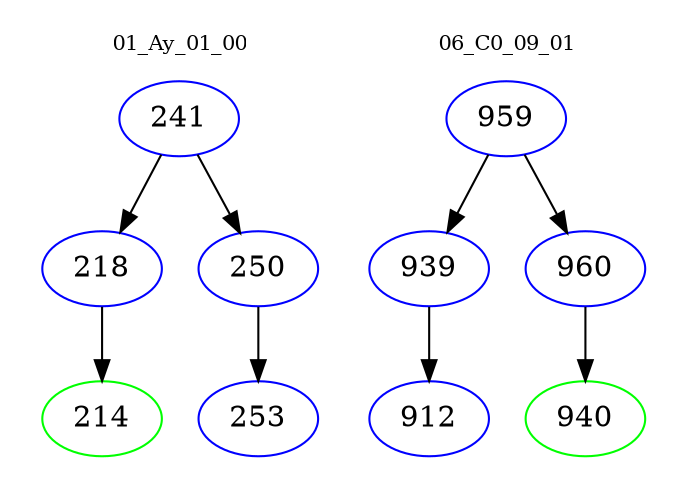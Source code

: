 digraph{
subgraph cluster_0 {
color = white
label = "01_Ay_01_00";
fontsize=10;
T0_241 [label="241", color="blue"]
T0_241 -> T0_218 [color="black"]
T0_218 [label="218", color="blue"]
T0_218 -> T0_214 [color="black"]
T0_214 [label="214", color="green"]
T0_241 -> T0_250 [color="black"]
T0_250 [label="250", color="blue"]
T0_250 -> T0_253 [color="black"]
T0_253 [label="253", color="blue"]
}
subgraph cluster_1 {
color = white
label = "06_C0_09_01";
fontsize=10;
T1_959 [label="959", color="blue"]
T1_959 -> T1_939 [color="black"]
T1_939 [label="939", color="blue"]
T1_939 -> T1_912 [color="black"]
T1_912 [label="912", color="blue"]
T1_959 -> T1_960 [color="black"]
T1_960 [label="960", color="blue"]
T1_960 -> T1_940 [color="black"]
T1_940 [label="940", color="green"]
}
}
